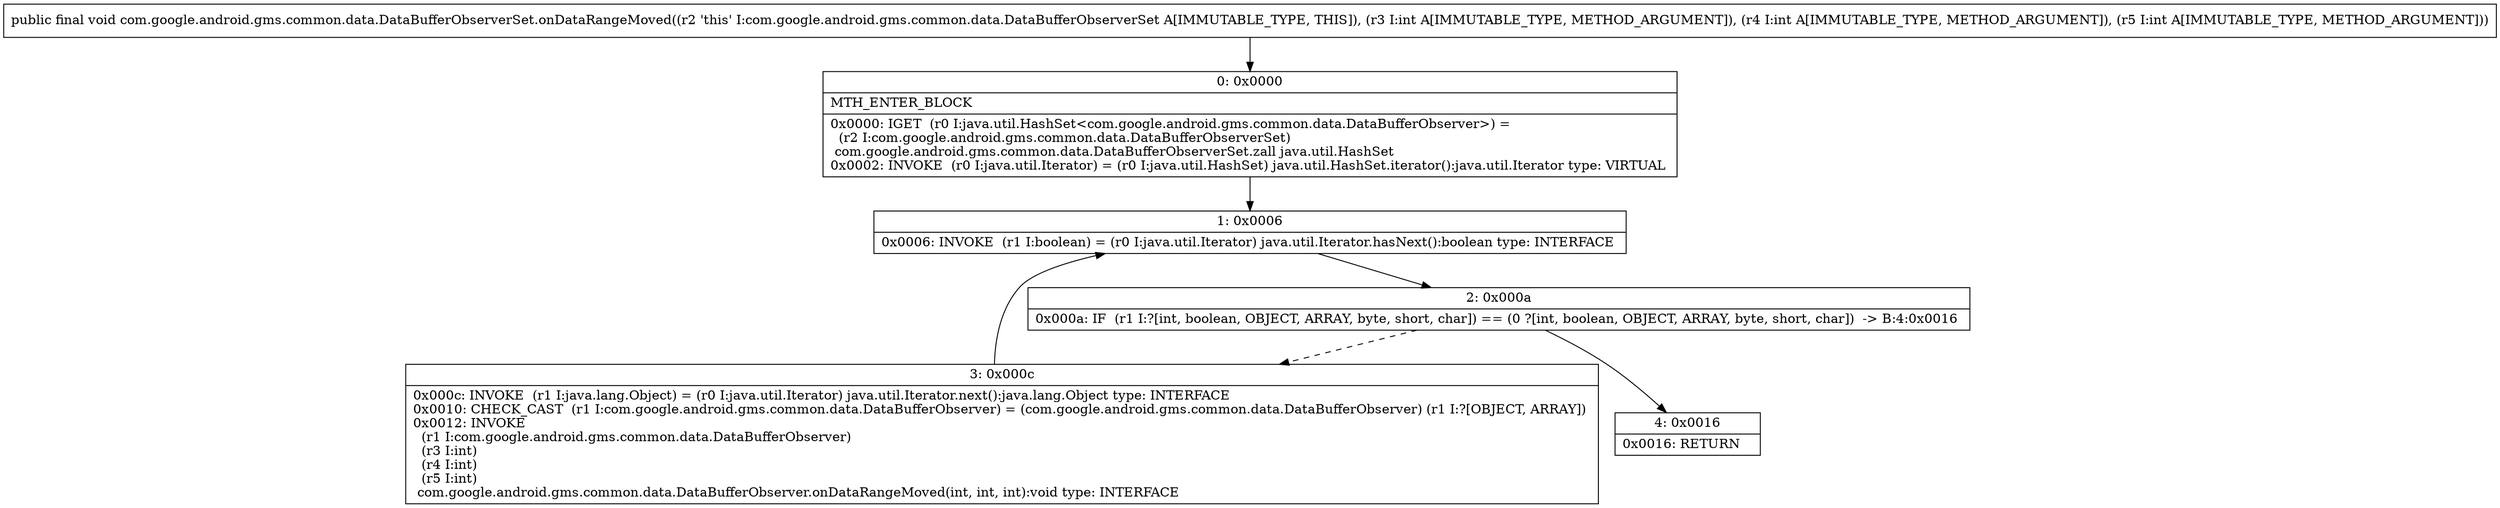 digraph "CFG forcom.google.android.gms.common.data.DataBufferObserverSet.onDataRangeMoved(III)V" {
Node_0 [shape=record,label="{0\:\ 0x0000|MTH_ENTER_BLOCK\l|0x0000: IGET  (r0 I:java.util.HashSet\<com.google.android.gms.common.data.DataBufferObserver\>) = \l  (r2 I:com.google.android.gms.common.data.DataBufferObserverSet)\l com.google.android.gms.common.data.DataBufferObserverSet.zall java.util.HashSet \l0x0002: INVOKE  (r0 I:java.util.Iterator) = (r0 I:java.util.HashSet) java.util.HashSet.iterator():java.util.Iterator type: VIRTUAL \l}"];
Node_1 [shape=record,label="{1\:\ 0x0006|0x0006: INVOKE  (r1 I:boolean) = (r0 I:java.util.Iterator) java.util.Iterator.hasNext():boolean type: INTERFACE \l}"];
Node_2 [shape=record,label="{2\:\ 0x000a|0x000a: IF  (r1 I:?[int, boolean, OBJECT, ARRAY, byte, short, char]) == (0 ?[int, boolean, OBJECT, ARRAY, byte, short, char])  \-\> B:4:0x0016 \l}"];
Node_3 [shape=record,label="{3\:\ 0x000c|0x000c: INVOKE  (r1 I:java.lang.Object) = (r0 I:java.util.Iterator) java.util.Iterator.next():java.lang.Object type: INTERFACE \l0x0010: CHECK_CAST  (r1 I:com.google.android.gms.common.data.DataBufferObserver) = (com.google.android.gms.common.data.DataBufferObserver) (r1 I:?[OBJECT, ARRAY]) \l0x0012: INVOKE  \l  (r1 I:com.google.android.gms.common.data.DataBufferObserver)\l  (r3 I:int)\l  (r4 I:int)\l  (r5 I:int)\l com.google.android.gms.common.data.DataBufferObserver.onDataRangeMoved(int, int, int):void type: INTERFACE \l}"];
Node_4 [shape=record,label="{4\:\ 0x0016|0x0016: RETURN   \l}"];
MethodNode[shape=record,label="{public final void com.google.android.gms.common.data.DataBufferObserverSet.onDataRangeMoved((r2 'this' I:com.google.android.gms.common.data.DataBufferObserverSet A[IMMUTABLE_TYPE, THIS]), (r3 I:int A[IMMUTABLE_TYPE, METHOD_ARGUMENT]), (r4 I:int A[IMMUTABLE_TYPE, METHOD_ARGUMENT]), (r5 I:int A[IMMUTABLE_TYPE, METHOD_ARGUMENT])) }"];
MethodNode -> Node_0;
Node_0 -> Node_1;
Node_1 -> Node_2;
Node_2 -> Node_3[style=dashed];
Node_2 -> Node_4;
Node_3 -> Node_1;
}

